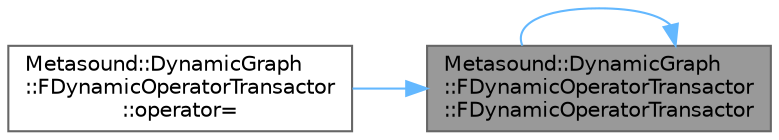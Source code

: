 digraph "Metasound::DynamicGraph::FDynamicOperatorTransactor::FDynamicOperatorTransactor"
{
 // INTERACTIVE_SVG=YES
 // LATEX_PDF_SIZE
  bgcolor="transparent";
  edge [fontname=Helvetica,fontsize=10,labelfontname=Helvetica,labelfontsize=10];
  node [fontname=Helvetica,fontsize=10,shape=box,height=0.2,width=0.4];
  rankdir="RL";
  Node1 [id="Node000001",label="Metasound::DynamicGraph\l::FDynamicOperatorTransactor\l::FDynamicOperatorTransactor",height=0.2,width=0.4,color="gray40", fillcolor="grey60", style="filled", fontcolor="black",tooltip=" "];
  Node1 -> Node1 [id="edge1_Node000001_Node000001",dir="back",color="steelblue1",style="solid",tooltip=" "];
  Node1 -> Node2 [id="edge2_Node000001_Node000002",dir="back",color="steelblue1",style="solid",tooltip=" "];
  Node2 [id="Node000002",label="Metasound::DynamicGraph\l::FDynamicOperatorTransactor\l::operator=",height=0.2,width=0.4,color="grey40", fillcolor="white", style="filled",URL="$de/d9f/classMetasound_1_1DynamicGraph_1_1FDynamicOperatorTransactor.html#ab458bad66a7e28c18b62bcfdd9facb9a",tooltip=" "];
}
